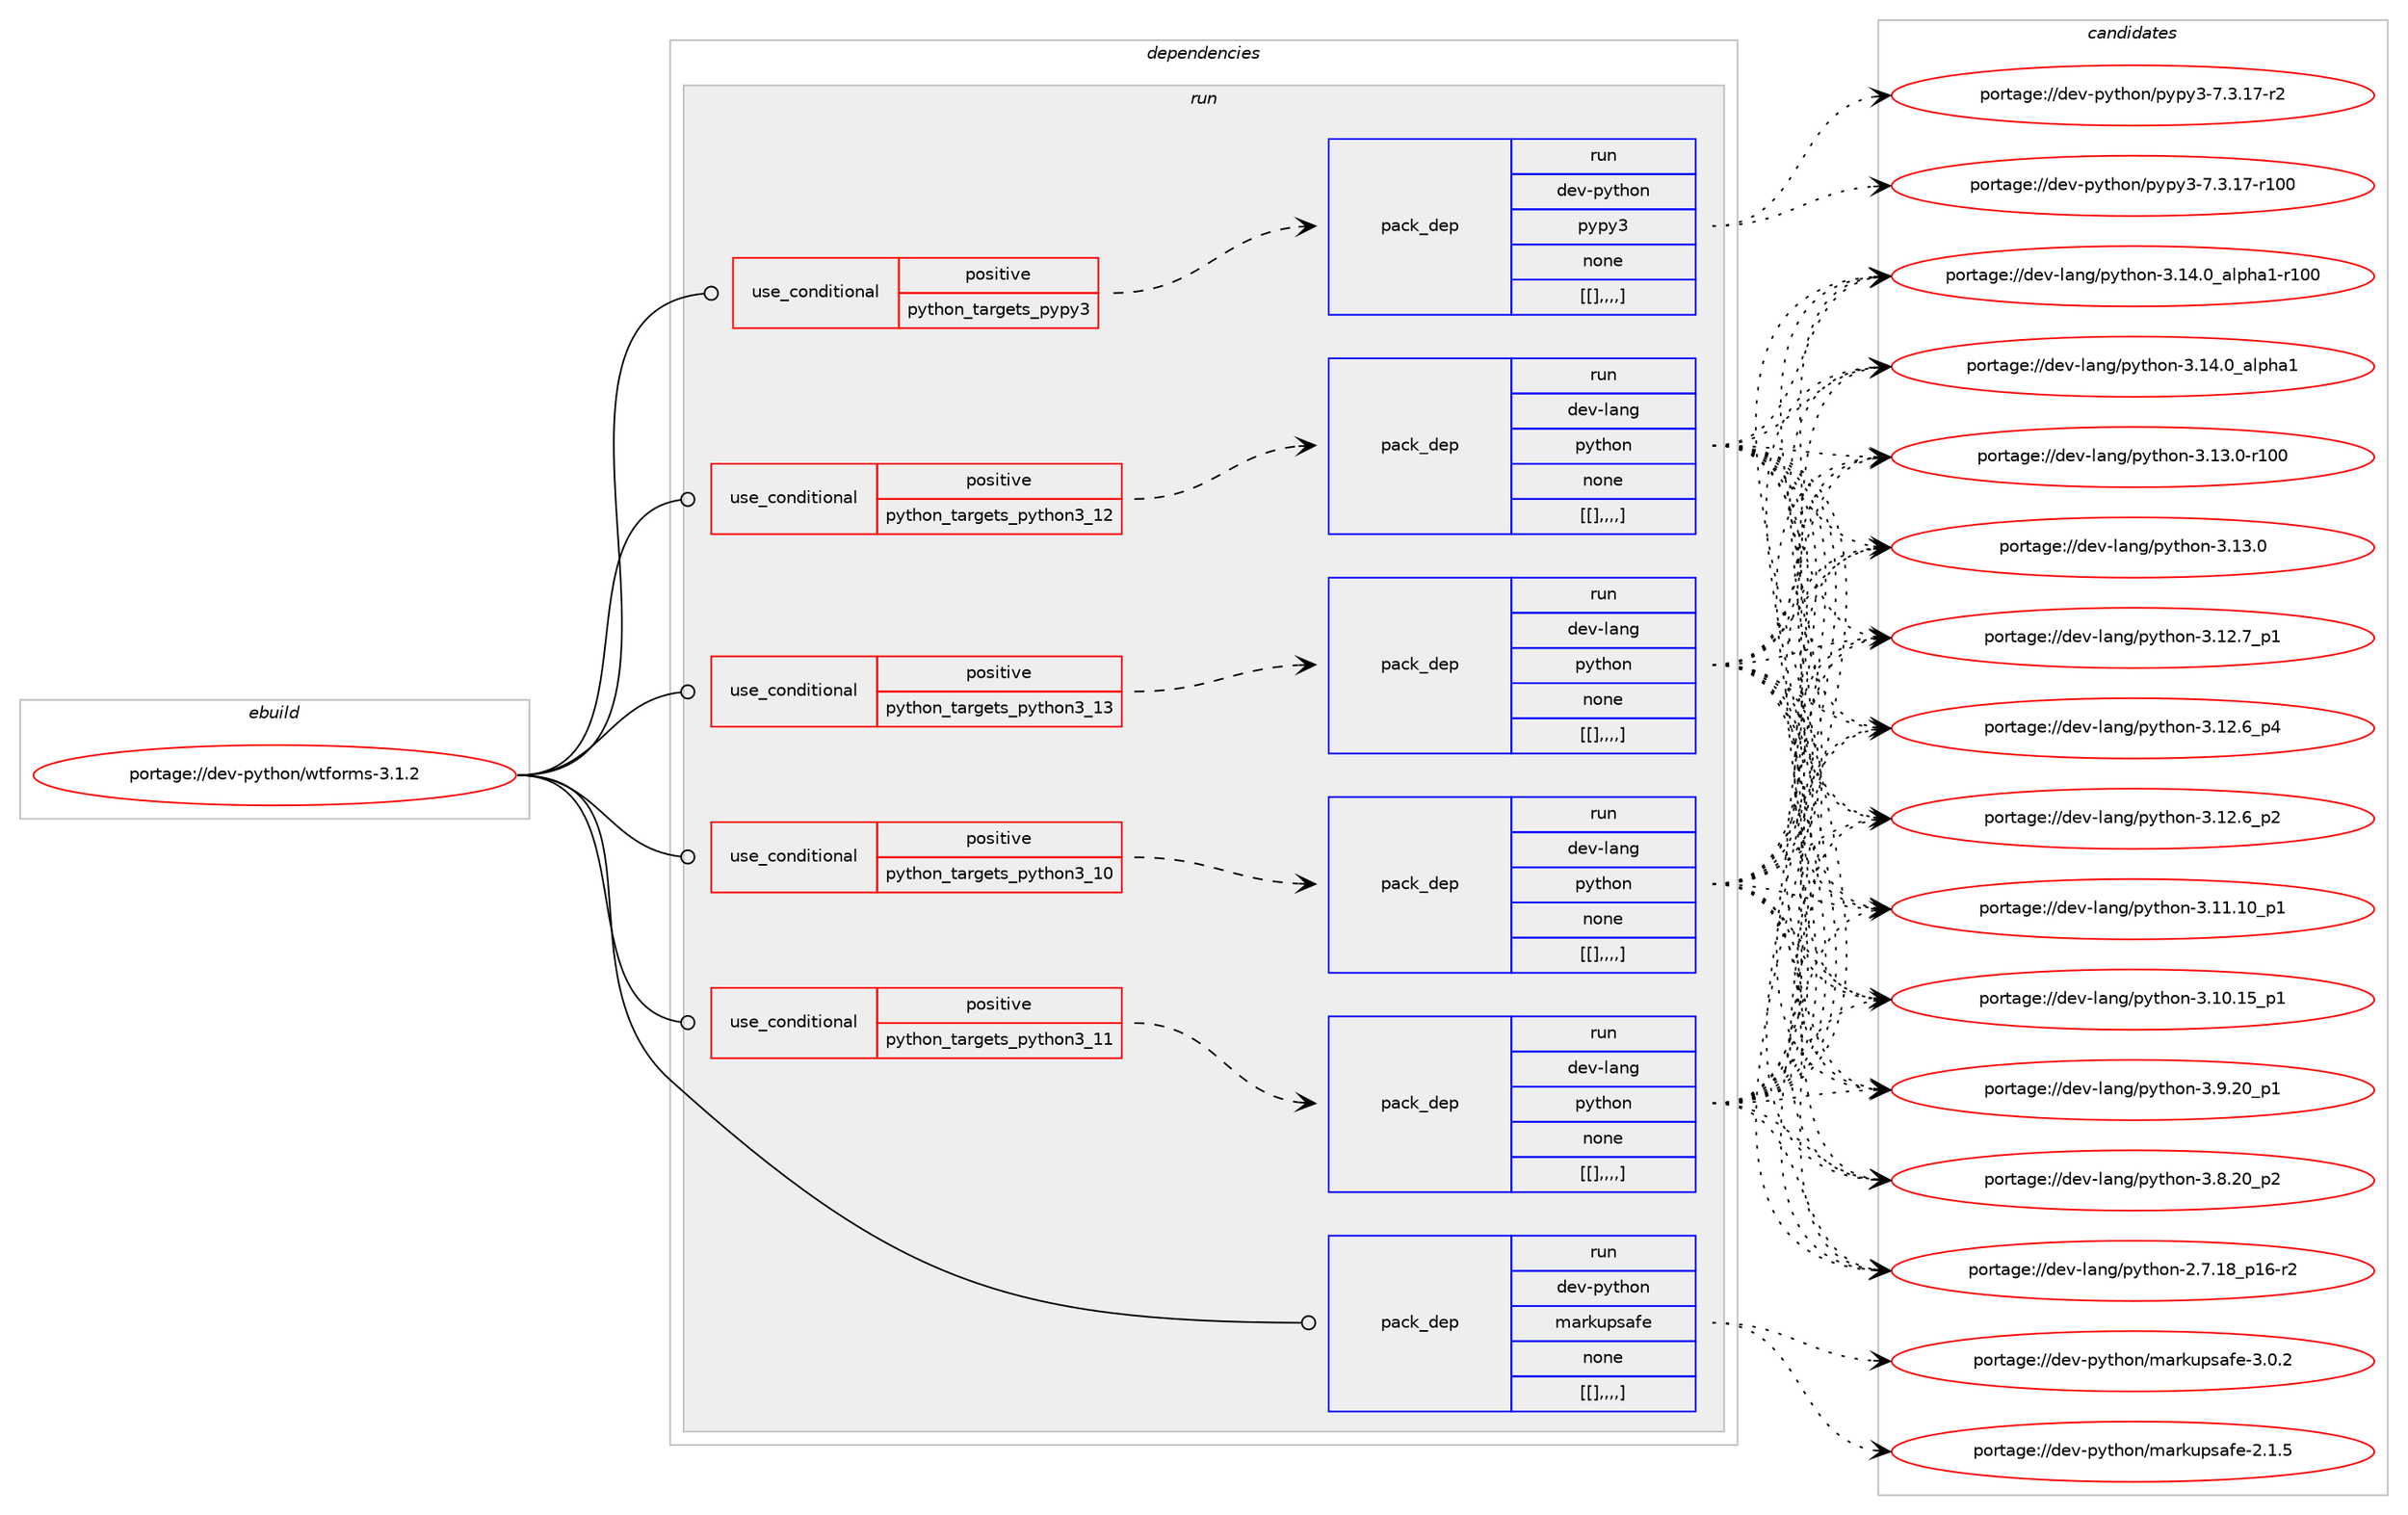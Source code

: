 digraph prolog {

# *************
# Graph options
# *************

newrank=true;
concentrate=true;
compound=true;
graph [rankdir=LR,fontname=Helvetica,fontsize=10,ranksep=1.5];#, ranksep=2.5, nodesep=0.2];
edge  [arrowhead=vee];
node  [fontname=Helvetica,fontsize=10];

# **********
# The ebuild
# **********

subgraph cluster_leftcol {
color=gray;
label=<<i>ebuild</i>>;
id [label="portage://dev-python/wtforms-3.1.2", color=red, width=4, href="../dev-python/wtforms-3.1.2.svg"];
}

# ****************
# The dependencies
# ****************

subgraph cluster_midcol {
color=gray;
label=<<i>dependencies</i>>;
subgraph cluster_compile {
fillcolor="#eeeeee";
style=filled;
label=<<i>compile</i>>;
}
subgraph cluster_compileandrun {
fillcolor="#eeeeee";
style=filled;
label=<<i>compile and run</i>>;
}
subgraph cluster_run {
fillcolor="#eeeeee";
style=filled;
label=<<i>run</i>>;
subgraph cond44248 {
dependency175043 [label=<<TABLE BORDER="0" CELLBORDER="1" CELLSPACING="0" CELLPADDING="4"><TR><TD ROWSPAN="3" CELLPADDING="10">use_conditional</TD></TR><TR><TD>positive</TD></TR><TR><TD>python_targets_pypy3</TD></TR></TABLE>>, shape=none, color=red];
subgraph pack129473 {
dependency175083 [label=<<TABLE BORDER="0" CELLBORDER="1" CELLSPACING="0" CELLPADDING="4" WIDTH="220"><TR><TD ROWSPAN="6" CELLPADDING="30">pack_dep</TD></TR><TR><TD WIDTH="110">run</TD></TR><TR><TD>dev-python</TD></TR><TR><TD>pypy3</TD></TR><TR><TD>none</TD></TR><TR><TD>[[],,,,]</TD></TR></TABLE>>, shape=none, color=blue];
}
dependency175043:e -> dependency175083:w [weight=20,style="dashed",arrowhead="vee"];
}
id:e -> dependency175043:w [weight=20,style="solid",arrowhead="odot"];
subgraph cond44275 {
dependency175204 [label=<<TABLE BORDER="0" CELLBORDER="1" CELLSPACING="0" CELLPADDING="4"><TR><TD ROWSPAN="3" CELLPADDING="10">use_conditional</TD></TR><TR><TD>positive</TD></TR><TR><TD>python_targets_python3_10</TD></TR></TABLE>>, shape=none, color=red];
subgraph pack129546 {
dependency175227 [label=<<TABLE BORDER="0" CELLBORDER="1" CELLSPACING="0" CELLPADDING="4" WIDTH="220"><TR><TD ROWSPAN="6" CELLPADDING="30">pack_dep</TD></TR><TR><TD WIDTH="110">run</TD></TR><TR><TD>dev-lang</TD></TR><TR><TD>python</TD></TR><TR><TD>none</TD></TR><TR><TD>[[],,,,]</TD></TR></TABLE>>, shape=none, color=blue];
}
dependency175204:e -> dependency175227:w [weight=20,style="dashed",arrowhead="vee"];
}
id:e -> dependency175204:w [weight=20,style="solid",arrowhead="odot"];
subgraph cond44330 {
dependency175282 [label=<<TABLE BORDER="0" CELLBORDER="1" CELLSPACING="0" CELLPADDING="4"><TR><TD ROWSPAN="3" CELLPADDING="10">use_conditional</TD></TR><TR><TD>positive</TD></TR><TR><TD>python_targets_python3_11</TD></TR></TABLE>>, shape=none, color=red];
subgraph pack129587 {
dependency175307 [label=<<TABLE BORDER="0" CELLBORDER="1" CELLSPACING="0" CELLPADDING="4" WIDTH="220"><TR><TD ROWSPAN="6" CELLPADDING="30">pack_dep</TD></TR><TR><TD WIDTH="110">run</TD></TR><TR><TD>dev-lang</TD></TR><TR><TD>python</TD></TR><TR><TD>none</TD></TR><TR><TD>[[],,,,]</TD></TR></TABLE>>, shape=none, color=blue];
}
dependency175282:e -> dependency175307:w [weight=20,style="dashed",arrowhead="vee"];
}
id:e -> dependency175282:w [weight=20,style="solid",arrowhead="odot"];
subgraph cond44371 {
dependency175373 [label=<<TABLE BORDER="0" CELLBORDER="1" CELLSPACING="0" CELLPADDING="4"><TR><TD ROWSPAN="3" CELLPADDING="10">use_conditional</TD></TR><TR><TD>positive</TD></TR><TR><TD>python_targets_python3_12</TD></TR></TABLE>>, shape=none, color=red];
subgraph pack129639 {
dependency175458 [label=<<TABLE BORDER="0" CELLBORDER="1" CELLSPACING="0" CELLPADDING="4" WIDTH="220"><TR><TD ROWSPAN="6" CELLPADDING="30">pack_dep</TD></TR><TR><TD WIDTH="110">run</TD></TR><TR><TD>dev-lang</TD></TR><TR><TD>python</TD></TR><TR><TD>none</TD></TR><TR><TD>[[],,,,]</TD></TR></TABLE>>, shape=none, color=blue];
}
dependency175373:e -> dependency175458:w [weight=20,style="dashed",arrowhead="vee"];
}
id:e -> dependency175373:w [weight=20,style="solid",arrowhead="odot"];
subgraph cond44438 {
dependency175565 [label=<<TABLE BORDER="0" CELLBORDER="1" CELLSPACING="0" CELLPADDING="4"><TR><TD ROWSPAN="3" CELLPADDING="10">use_conditional</TD></TR><TR><TD>positive</TD></TR><TR><TD>python_targets_python3_13</TD></TR></TABLE>>, shape=none, color=red];
subgraph pack129757 {
dependency175634 [label=<<TABLE BORDER="0" CELLBORDER="1" CELLSPACING="0" CELLPADDING="4" WIDTH="220"><TR><TD ROWSPAN="6" CELLPADDING="30">pack_dep</TD></TR><TR><TD WIDTH="110">run</TD></TR><TR><TD>dev-lang</TD></TR><TR><TD>python</TD></TR><TR><TD>none</TD></TR><TR><TD>[[],,,,]</TD></TR></TABLE>>, shape=none, color=blue];
}
dependency175565:e -> dependency175634:w [weight=20,style="dashed",arrowhead="vee"];
}
id:e -> dependency175565:w [weight=20,style="solid",arrowhead="odot"];
subgraph pack129788 {
dependency175654 [label=<<TABLE BORDER="0" CELLBORDER="1" CELLSPACING="0" CELLPADDING="4" WIDTH="220"><TR><TD ROWSPAN="6" CELLPADDING="30">pack_dep</TD></TR><TR><TD WIDTH="110">run</TD></TR><TR><TD>dev-python</TD></TR><TR><TD>markupsafe</TD></TR><TR><TD>none</TD></TR><TR><TD>[[],,,,]</TD></TR></TABLE>>, shape=none, color=blue];
}
id:e -> dependency175654:w [weight=20,style="solid",arrowhead="odot"];
}
}

# **************
# The candidates
# **************

subgraph cluster_choices {
rank=same;
color=gray;
label=<<i>candidates</i>>;

subgraph choice129610 {
color=black;
nodesep=1;
choice100101118451121211161041111104711212111212151455546514649554511450 [label="portage://dev-python/pypy3-7.3.17-r2", color=red, width=4,href="../dev-python/pypy3-7.3.17-r2.svg"];
choice1001011184511212111610411111047112121112121514555465146495545114494848 [label="portage://dev-python/pypy3-7.3.17-r100", color=red, width=4,href="../dev-python/pypy3-7.3.17-r100.svg"];
dependency175083:e -> choice100101118451121211161041111104711212111212151455546514649554511450:w [style=dotted,weight="100"];
dependency175083:e -> choice1001011184511212111610411111047112121112121514555465146495545114494848:w [style=dotted,weight="100"];
}
subgraph choice129653 {
color=black;
nodesep=1;
choice100101118451089711010347112121116104111110455146495246489597108112104974945114494848 [label="portage://dev-lang/python-3.14.0_alpha1-r100", color=red, width=4,href="../dev-lang/python-3.14.0_alpha1-r100.svg"];
choice1001011184510897110103471121211161041111104551464952464895971081121049749 [label="portage://dev-lang/python-3.14.0_alpha1", color=red, width=4,href="../dev-lang/python-3.14.0_alpha1.svg"];
choice1001011184510897110103471121211161041111104551464951464845114494848 [label="portage://dev-lang/python-3.13.0-r100", color=red, width=4,href="../dev-lang/python-3.13.0-r100.svg"];
choice10010111845108971101034711212111610411111045514649514648 [label="portage://dev-lang/python-3.13.0", color=red, width=4,href="../dev-lang/python-3.13.0.svg"];
choice100101118451089711010347112121116104111110455146495046559511249 [label="portage://dev-lang/python-3.12.7_p1", color=red, width=4,href="../dev-lang/python-3.12.7_p1.svg"];
choice100101118451089711010347112121116104111110455146495046549511252 [label="portage://dev-lang/python-3.12.6_p4", color=red, width=4,href="../dev-lang/python-3.12.6_p4.svg"];
choice100101118451089711010347112121116104111110455146495046549511250 [label="portage://dev-lang/python-3.12.6_p2", color=red, width=4,href="../dev-lang/python-3.12.6_p2.svg"];
choice10010111845108971101034711212111610411111045514649494649489511249 [label="portage://dev-lang/python-3.11.10_p1", color=red, width=4,href="../dev-lang/python-3.11.10_p1.svg"];
choice10010111845108971101034711212111610411111045514649484649539511249 [label="portage://dev-lang/python-3.10.15_p1", color=red, width=4,href="../dev-lang/python-3.10.15_p1.svg"];
choice100101118451089711010347112121116104111110455146574650489511249 [label="portage://dev-lang/python-3.9.20_p1", color=red, width=4,href="../dev-lang/python-3.9.20_p1.svg"];
choice100101118451089711010347112121116104111110455146564650489511250 [label="portage://dev-lang/python-3.8.20_p2", color=red, width=4,href="../dev-lang/python-3.8.20_p2.svg"];
choice100101118451089711010347112121116104111110455046554649569511249544511450 [label="portage://dev-lang/python-2.7.18_p16-r2", color=red, width=4,href="../dev-lang/python-2.7.18_p16-r2.svg"];
dependency175227:e -> choice100101118451089711010347112121116104111110455146495246489597108112104974945114494848:w [style=dotted,weight="100"];
dependency175227:e -> choice1001011184510897110103471121211161041111104551464952464895971081121049749:w [style=dotted,weight="100"];
dependency175227:e -> choice1001011184510897110103471121211161041111104551464951464845114494848:w [style=dotted,weight="100"];
dependency175227:e -> choice10010111845108971101034711212111610411111045514649514648:w [style=dotted,weight="100"];
dependency175227:e -> choice100101118451089711010347112121116104111110455146495046559511249:w [style=dotted,weight="100"];
dependency175227:e -> choice100101118451089711010347112121116104111110455146495046549511252:w [style=dotted,weight="100"];
dependency175227:e -> choice100101118451089711010347112121116104111110455146495046549511250:w [style=dotted,weight="100"];
dependency175227:e -> choice10010111845108971101034711212111610411111045514649494649489511249:w [style=dotted,weight="100"];
dependency175227:e -> choice10010111845108971101034711212111610411111045514649484649539511249:w [style=dotted,weight="100"];
dependency175227:e -> choice100101118451089711010347112121116104111110455146574650489511249:w [style=dotted,weight="100"];
dependency175227:e -> choice100101118451089711010347112121116104111110455146564650489511250:w [style=dotted,weight="100"];
dependency175227:e -> choice100101118451089711010347112121116104111110455046554649569511249544511450:w [style=dotted,weight="100"];
}
subgraph choice129665 {
color=black;
nodesep=1;
choice100101118451089711010347112121116104111110455146495246489597108112104974945114494848 [label="portage://dev-lang/python-3.14.0_alpha1-r100", color=red, width=4,href="../dev-lang/python-3.14.0_alpha1-r100.svg"];
choice1001011184510897110103471121211161041111104551464952464895971081121049749 [label="portage://dev-lang/python-3.14.0_alpha1", color=red, width=4,href="../dev-lang/python-3.14.0_alpha1.svg"];
choice1001011184510897110103471121211161041111104551464951464845114494848 [label="portage://dev-lang/python-3.13.0-r100", color=red, width=4,href="../dev-lang/python-3.13.0-r100.svg"];
choice10010111845108971101034711212111610411111045514649514648 [label="portage://dev-lang/python-3.13.0", color=red, width=4,href="../dev-lang/python-3.13.0.svg"];
choice100101118451089711010347112121116104111110455146495046559511249 [label="portage://dev-lang/python-3.12.7_p1", color=red, width=4,href="../dev-lang/python-3.12.7_p1.svg"];
choice100101118451089711010347112121116104111110455146495046549511252 [label="portage://dev-lang/python-3.12.6_p4", color=red, width=4,href="../dev-lang/python-3.12.6_p4.svg"];
choice100101118451089711010347112121116104111110455146495046549511250 [label="portage://dev-lang/python-3.12.6_p2", color=red, width=4,href="../dev-lang/python-3.12.6_p2.svg"];
choice10010111845108971101034711212111610411111045514649494649489511249 [label="portage://dev-lang/python-3.11.10_p1", color=red, width=4,href="../dev-lang/python-3.11.10_p1.svg"];
choice10010111845108971101034711212111610411111045514649484649539511249 [label="portage://dev-lang/python-3.10.15_p1", color=red, width=4,href="../dev-lang/python-3.10.15_p1.svg"];
choice100101118451089711010347112121116104111110455146574650489511249 [label="portage://dev-lang/python-3.9.20_p1", color=red, width=4,href="../dev-lang/python-3.9.20_p1.svg"];
choice100101118451089711010347112121116104111110455146564650489511250 [label="portage://dev-lang/python-3.8.20_p2", color=red, width=4,href="../dev-lang/python-3.8.20_p2.svg"];
choice100101118451089711010347112121116104111110455046554649569511249544511450 [label="portage://dev-lang/python-2.7.18_p16-r2", color=red, width=4,href="../dev-lang/python-2.7.18_p16-r2.svg"];
dependency175307:e -> choice100101118451089711010347112121116104111110455146495246489597108112104974945114494848:w [style=dotted,weight="100"];
dependency175307:e -> choice1001011184510897110103471121211161041111104551464952464895971081121049749:w [style=dotted,weight="100"];
dependency175307:e -> choice1001011184510897110103471121211161041111104551464951464845114494848:w [style=dotted,weight="100"];
dependency175307:e -> choice10010111845108971101034711212111610411111045514649514648:w [style=dotted,weight="100"];
dependency175307:e -> choice100101118451089711010347112121116104111110455146495046559511249:w [style=dotted,weight="100"];
dependency175307:e -> choice100101118451089711010347112121116104111110455146495046549511252:w [style=dotted,weight="100"];
dependency175307:e -> choice100101118451089711010347112121116104111110455146495046549511250:w [style=dotted,weight="100"];
dependency175307:e -> choice10010111845108971101034711212111610411111045514649494649489511249:w [style=dotted,weight="100"];
dependency175307:e -> choice10010111845108971101034711212111610411111045514649484649539511249:w [style=dotted,weight="100"];
dependency175307:e -> choice100101118451089711010347112121116104111110455146574650489511249:w [style=dotted,weight="100"];
dependency175307:e -> choice100101118451089711010347112121116104111110455146564650489511250:w [style=dotted,weight="100"];
dependency175307:e -> choice100101118451089711010347112121116104111110455046554649569511249544511450:w [style=dotted,weight="100"];
}
subgraph choice129717 {
color=black;
nodesep=1;
choice100101118451089711010347112121116104111110455146495246489597108112104974945114494848 [label="portage://dev-lang/python-3.14.0_alpha1-r100", color=red, width=4,href="../dev-lang/python-3.14.0_alpha1-r100.svg"];
choice1001011184510897110103471121211161041111104551464952464895971081121049749 [label="portage://dev-lang/python-3.14.0_alpha1", color=red, width=4,href="../dev-lang/python-3.14.0_alpha1.svg"];
choice1001011184510897110103471121211161041111104551464951464845114494848 [label="portage://dev-lang/python-3.13.0-r100", color=red, width=4,href="../dev-lang/python-3.13.0-r100.svg"];
choice10010111845108971101034711212111610411111045514649514648 [label="portage://dev-lang/python-3.13.0", color=red, width=4,href="../dev-lang/python-3.13.0.svg"];
choice100101118451089711010347112121116104111110455146495046559511249 [label="portage://dev-lang/python-3.12.7_p1", color=red, width=4,href="../dev-lang/python-3.12.7_p1.svg"];
choice100101118451089711010347112121116104111110455146495046549511252 [label="portage://dev-lang/python-3.12.6_p4", color=red, width=4,href="../dev-lang/python-3.12.6_p4.svg"];
choice100101118451089711010347112121116104111110455146495046549511250 [label="portage://dev-lang/python-3.12.6_p2", color=red, width=4,href="../dev-lang/python-3.12.6_p2.svg"];
choice10010111845108971101034711212111610411111045514649494649489511249 [label="portage://dev-lang/python-3.11.10_p1", color=red, width=4,href="../dev-lang/python-3.11.10_p1.svg"];
choice10010111845108971101034711212111610411111045514649484649539511249 [label="portage://dev-lang/python-3.10.15_p1", color=red, width=4,href="../dev-lang/python-3.10.15_p1.svg"];
choice100101118451089711010347112121116104111110455146574650489511249 [label="portage://dev-lang/python-3.9.20_p1", color=red, width=4,href="../dev-lang/python-3.9.20_p1.svg"];
choice100101118451089711010347112121116104111110455146564650489511250 [label="portage://dev-lang/python-3.8.20_p2", color=red, width=4,href="../dev-lang/python-3.8.20_p2.svg"];
choice100101118451089711010347112121116104111110455046554649569511249544511450 [label="portage://dev-lang/python-2.7.18_p16-r2", color=red, width=4,href="../dev-lang/python-2.7.18_p16-r2.svg"];
dependency175458:e -> choice100101118451089711010347112121116104111110455146495246489597108112104974945114494848:w [style=dotted,weight="100"];
dependency175458:e -> choice1001011184510897110103471121211161041111104551464952464895971081121049749:w [style=dotted,weight="100"];
dependency175458:e -> choice1001011184510897110103471121211161041111104551464951464845114494848:w [style=dotted,weight="100"];
dependency175458:e -> choice10010111845108971101034711212111610411111045514649514648:w [style=dotted,weight="100"];
dependency175458:e -> choice100101118451089711010347112121116104111110455146495046559511249:w [style=dotted,weight="100"];
dependency175458:e -> choice100101118451089711010347112121116104111110455146495046549511252:w [style=dotted,weight="100"];
dependency175458:e -> choice100101118451089711010347112121116104111110455146495046549511250:w [style=dotted,weight="100"];
dependency175458:e -> choice10010111845108971101034711212111610411111045514649494649489511249:w [style=dotted,weight="100"];
dependency175458:e -> choice10010111845108971101034711212111610411111045514649484649539511249:w [style=dotted,weight="100"];
dependency175458:e -> choice100101118451089711010347112121116104111110455146574650489511249:w [style=dotted,weight="100"];
dependency175458:e -> choice100101118451089711010347112121116104111110455146564650489511250:w [style=dotted,weight="100"];
dependency175458:e -> choice100101118451089711010347112121116104111110455046554649569511249544511450:w [style=dotted,weight="100"];
}
subgraph choice129748 {
color=black;
nodesep=1;
choice100101118451089711010347112121116104111110455146495246489597108112104974945114494848 [label="portage://dev-lang/python-3.14.0_alpha1-r100", color=red, width=4,href="../dev-lang/python-3.14.0_alpha1-r100.svg"];
choice1001011184510897110103471121211161041111104551464952464895971081121049749 [label="portage://dev-lang/python-3.14.0_alpha1", color=red, width=4,href="../dev-lang/python-3.14.0_alpha1.svg"];
choice1001011184510897110103471121211161041111104551464951464845114494848 [label="portage://dev-lang/python-3.13.0-r100", color=red, width=4,href="../dev-lang/python-3.13.0-r100.svg"];
choice10010111845108971101034711212111610411111045514649514648 [label="portage://dev-lang/python-3.13.0", color=red, width=4,href="../dev-lang/python-3.13.0.svg"];
choice100101118451089711010347112121116104111110455146495046559511249 [label="portage://dev-lang/python-3.12.7_p1", color=red, width=4,href="../dev-lang/python-3.12.7_p1.svg"];
choice100101118451089711010347112121116104111110455146495046549511252 [label="portage://dev-lang/python-3.12.6_p4", color=red, width=4,href="../dev-lang/python-3.12.6_p4.svg"];
choice100101118451089711010347112121116104111110455146495046549511250 [label="portage://dev-lang/python-3.12.6_p2", color=red, width=4,href="../dev-lang/python-3.12.6_p2.svg"];
choice10010111845108971101034711212111610411111045514649494649489511249 [label="portage://dev-lang/python-3.11.10_p1", color=red, width=4,href="../dev-lang/python-3.11.10_p1.svg"];
choice10010111845108971101034711212111610411111045514649484649539511249 [label="portage://dev-lang/python-3.10.15_p1", color=red, width=4,href="../dev-lang/python-3.10.15_p1.svg"];
choice100101118451089711010347112121116104111110455146574650489511249 [label="portage://dev-lang/python-3.9.20_p1", color=red, width=4,href="../dev-lang/python-3.9.20_p1.svg"];
choice100101118451089711010347112121116104111110455146564650489511250 [label="portage://dev-lang/python-3.8.20_p2", color=red, width=4,href="../dev-lang/python-3.8.20_p2.svg"];
choice100101118451089711010347112121116104111110455046554649569511249544511450 [label="portage://dev-lang/python-2.7.18_p16-r2", color=red, width=4,href="../dev-lang/python-2.7.18_p16-r2.svg"];
dependency175634:e -> choice100101118451089711010347112121116104111110455146495246489597108112104974945114494848:w [style=dotted,weight="100"];
dependency175634:e -> choice1001011184510897110103471121211161041111104551464952464895971081121049749:w [style=dotted,weight="100"];
dependency175634:e -> choice1001011184510897110103471121211161041111104551464951464845114494848:w [style=dotted,weight="100"];
dependency175634:e -> choice10010111845108971101034711212111610411111045514649514648:w [style=dotted,weight="100"];
dependency175634:e -> choice100101118451089711010347112121116104111110455146495046559511249:w [style=dotted,weight="100"];
dependency175634:e -> choice100101118451089711010347112121116104111110455146495046549511252:w [style=dotted,weight="100"];
dependency175634:e -> choice100101118451089711010347112121116104111110455146495046549511250:w [style=dotted,weight="100"];
dependency175634:e -> choice10010111845108971101034711212111610411111045514649494649489511249:w [style=dotted,weight="100"];
dependency175634:e -> choice10010111845108971101034711212111610411111045514649484649539511249:w [style=dotted,weight="100"];
dependency175634:e -> choice100101118451089711010347112121116104111110455146574650489511249:w [style=dotted,weight="100"];
dependency175634:e -> choice100101118451089711010347112121116104111110455146564650489511250:w [style=dotted,weight="100"];
dependency175634:e -> choice100101118451089711010347112121116104111110455046554649569511249544511450:w [style=dotted,weight="100"];
}
subgraph choice129772 {
color=black;
nodesep=1;
choice10010111845112121116104111110471099711410711711211597102101455146484650 [label="portage://dev-python/markupsafe-3.0.2", color=red, width=4,href="../dev-python/markupsafe-3.0.2.svg"];
choice10010111845112121116104111110471099711410711711211597102101455046494653 [label="portage://dev-python/markupsafe-2.1.5", color=red, width=4,href="../dev-python/markupsafe-2.1.5.svg"];
dependency175654:e -> choice10010111845112121116104111110471099711410711711211597102101455146484650:w [style=dotted,weight="100"];
dependency175654:e -> choice10010111845112121116104111110471099711410711711211597102101455046494653:w [style=dotted,weight="100"];
}
}

}
